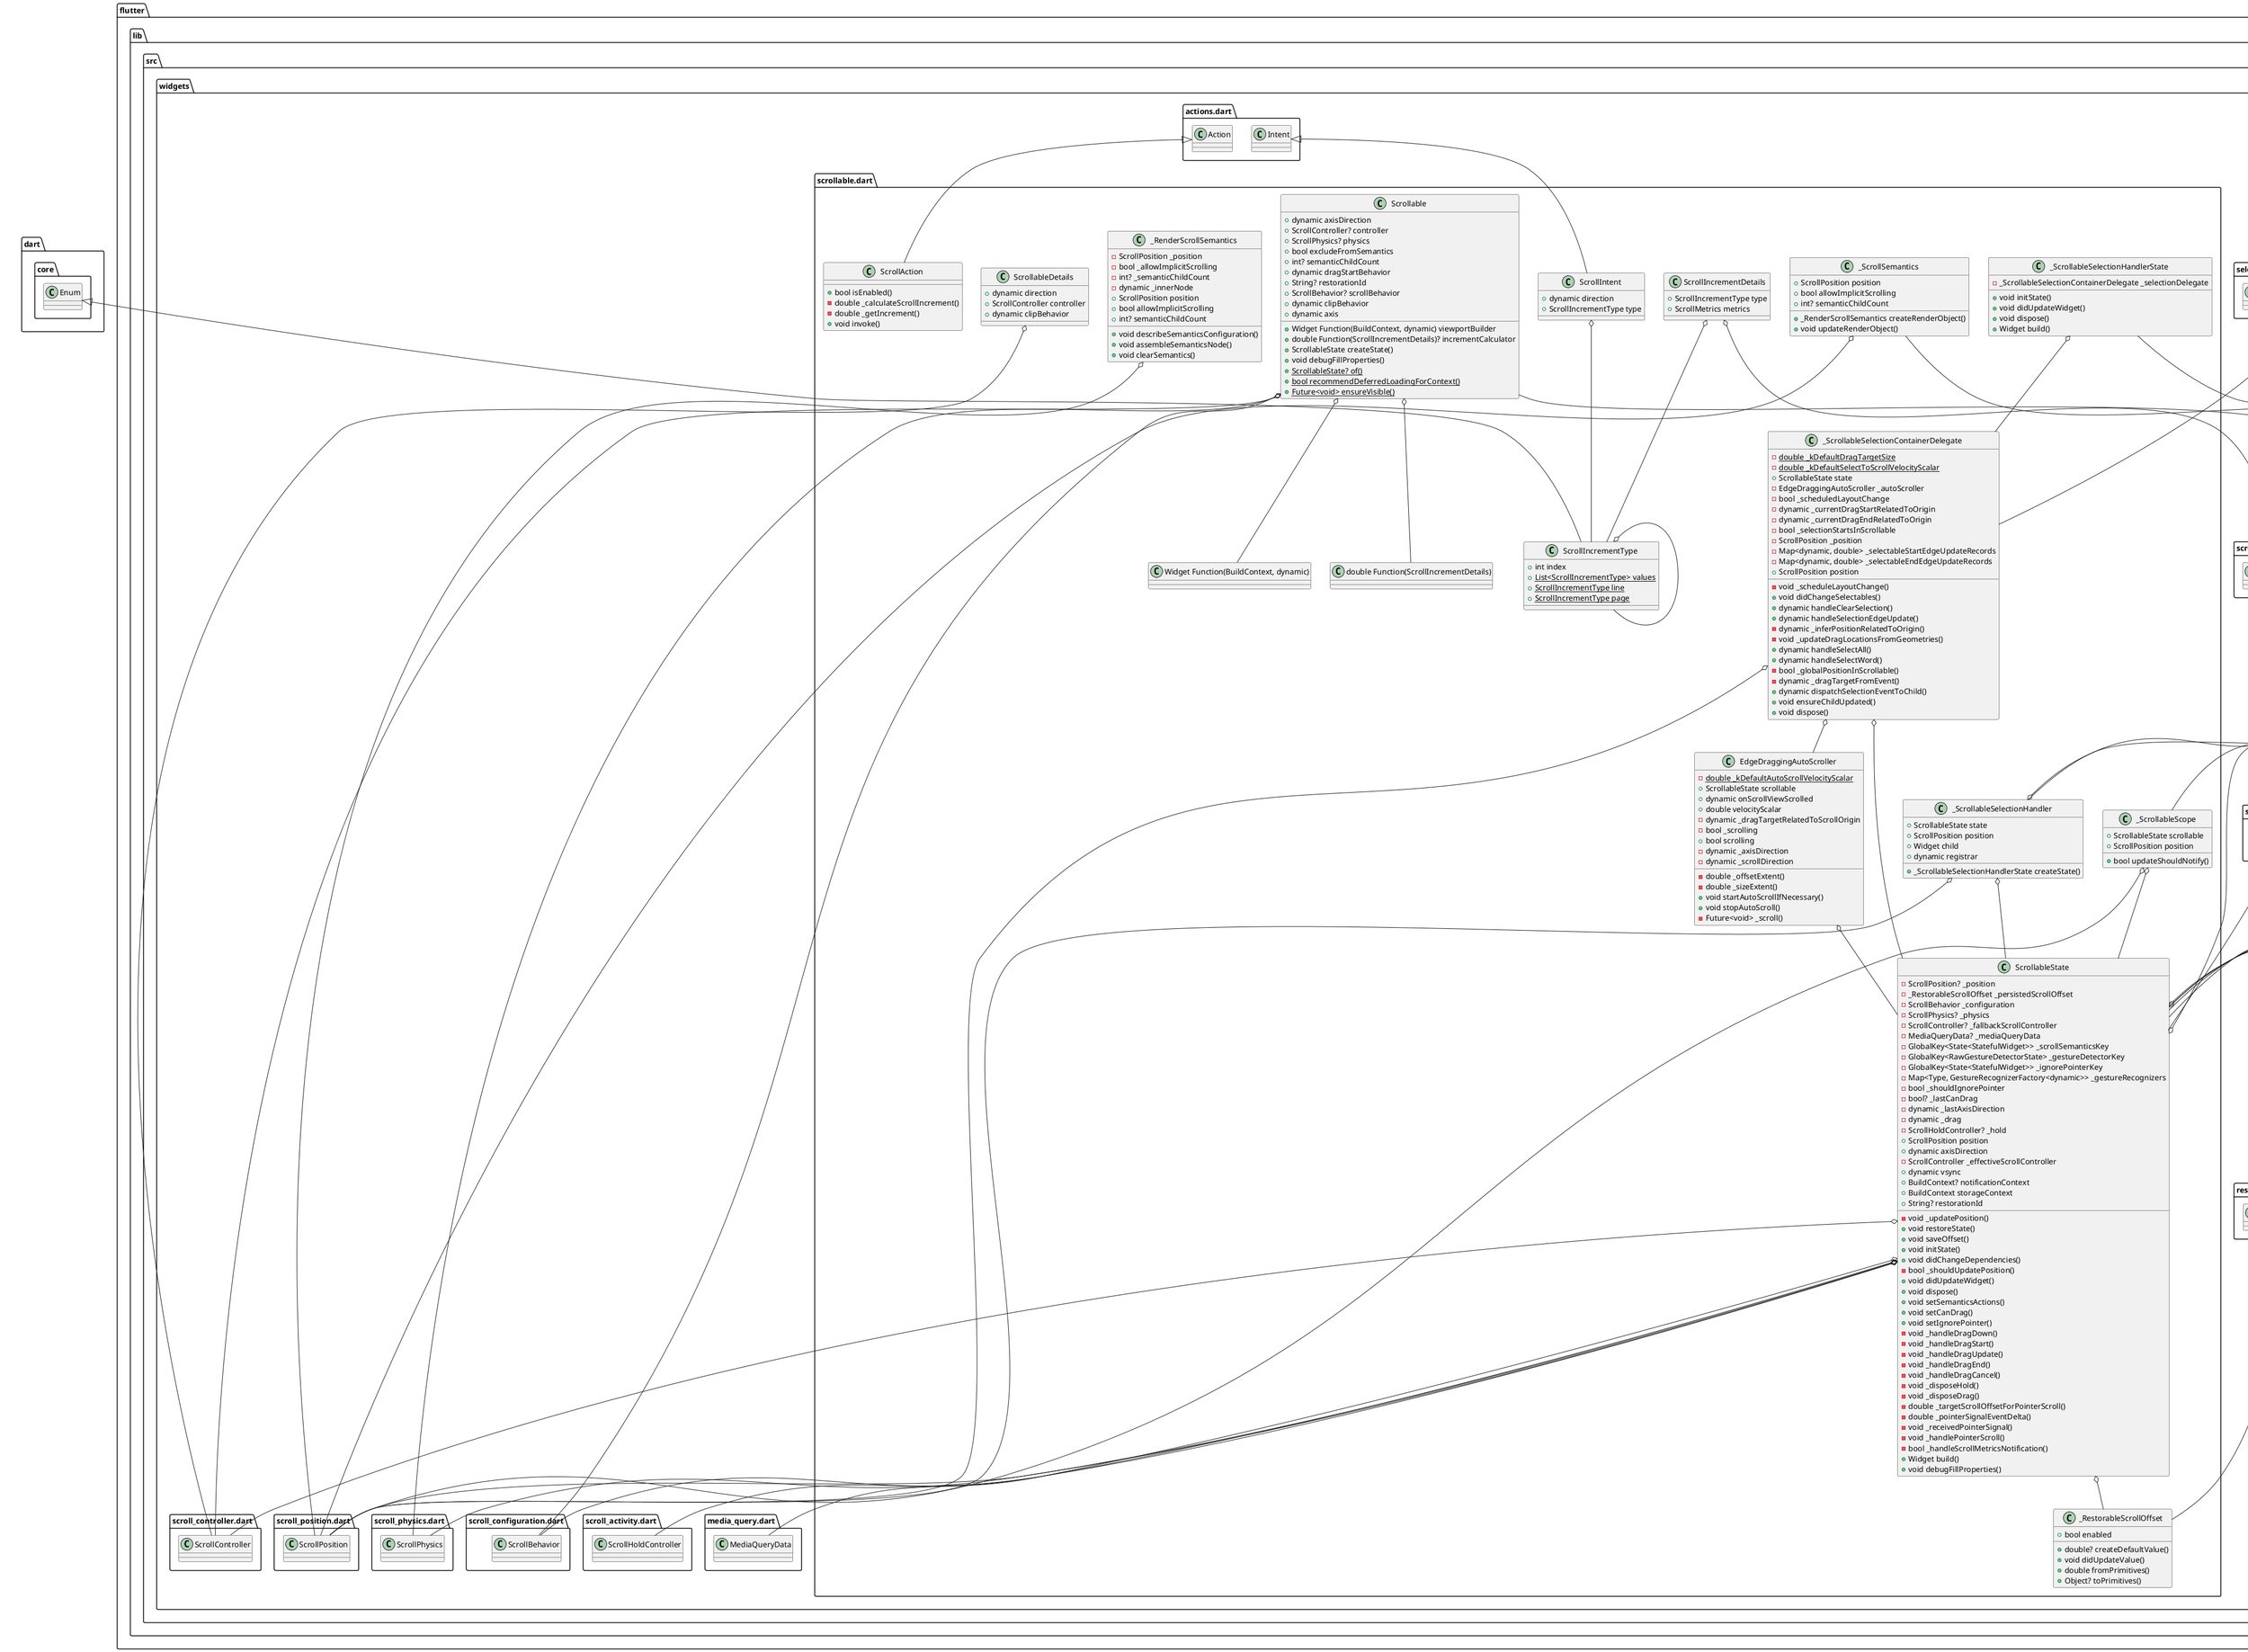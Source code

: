 @startuml
set namespaceSeparator ::

class "flutter::lib::src::widgets::scrollable.dart::Scrollable" {
  +dynamic axisDirection
  +ScrollController? controller
  +ScrollPhysics? physics
  +Widget Function(BuildContext, dynamic) viewportBuilder
  +double Function(ScrollIncrementDetails)? incrementCalculator
  +bool excludeFromSemantics
  +int? semanticChildCount
  +dynamic dragStartBehavior
  +String? restorationId
  +ScrollBehavior? scrollBehavior
  +dynamic clipBehavior
  +dynamic axis
  +ScrollableState createState()
  +void debugFillProperties()
  {static} +ScrollableState? of()
  {static} +bool recommendDeferredLoadingForContext()
  {static} +Future<void> ensureVisible()
}

"flutter::lib::src::widgets::scrollable.dart::Scrollable" o-- "flutter::lib::src::widgets::scroll_controller.dart::ScrollController"
"flutter::lib::src::widgets::scrollable.dart::Scrollable" o-- "flutter::lib::src::widgets::scroll_physics.dart::ScrollPhysics"
"flutter::lib::src::widgets::scrollable.dart::Scrollable" o-- "flutter::lib::src::widgets::scrollable.dart::Widget Function(BuildContext, dynamic)"
"flutter::lib::src::widgets::scrollable.dart::Scrollable" o-- "flutter::lib::src::widgets::scrollable.dart::double Function(ScrollIncrementDetails)"
"flutter::lib::src::widgets::scrollable.dart::Scrollable" o-- "flutter::lib::src::widgets::scroll_configuration.dart::ScrollBehavior"
"flutter::lib::src::widgets::framework.dart::StatefulWidget" <|-- "flutter::lib::src::widgets::scrollable.dart::Scrollable"

class "flutter::lib::src::widgets::scrollable.dart::_ScrollableScope" {
  +ScrollableState scrollable
  +ScrollPosition position
  +bool updateShouldNotify()
}

"flutter::lib::src::widgets::scrollable.dart::_ScrollableScope" o-- "flutter::lib::src::widgets::scrollable.dart::ScrollableState"
"flutter::lib::src::widgets::scrollable.dart::_ScrollableScope" o-- "flutter::lib::src::widgets::scroll_position.dart::ScrollPosition"
"flutter::lib::src::widgets::framework.dart::InheritedWidget" <|-- "flutter::lib::src::widgets::scrollable.dart::_ScrollableScope"

class "flutter::lib::src::widgets::scrollable.dart::ScrollableState" {
  -ScrollPosition? _position
  -_RestorableScrollOffset _persistedScrollOffset
  -ScrollBehavior _configuration
  -ScrollPhysics? _physics
  -ScrollController? _fallbackScrollController
  -MediaQueryData? _mediaQueryData
  -GlobalKey<State<StatefulWidget>> _scrollSemanticsKey
  -GlobalKey<RawGestureDetectorState> _gestureDetectorKey
  -GlobalKey<State<StatefulWidget>> _ignorePointerKey
  -Map<Type, GestureRecognizerFactory<dynamic>> _gestureRecognizers
  -bool _shouldIgnorePointer
  -bool? _lastCanDrag
  -dynamic _lastAxisDirection
  -dynamic _drag
  -ScrollHoldController? _hold
  +ScrollPosition position
  +dynamic axisDirection
  -ScrollController _effectiveScrollController
  +dynamic vsync
  +BuildContext? notificationContext
  +BuildContext storageContext
  +String? restorationId
  -void _updatePosition()
  +void restoreState()
  +void saveOffset()
  +void initState()
  +void didChangeDependencies()
  -bool _shouldUpdatePosition()
  +void didUpdateWidget()
  +void dispose()
  +void setSemanticsActions()
  +void setCanDrag()
  +void setIgnorePointer()
  -void _handleDragDown()
  -void _handleDragStart()
  -void _handleDragUpdate()
  -void _handleDragEnd()
  -void _handleDragCancel()
  -void _disposeHold()
  -void _disposeDrag()
  -double _targetScrollOffsetForPointerScroll()
  -double _pointerSignalEventDelta()
  -void _receivedPointerSignal()
  -void _handlePointerScroll()
  -bool _handleScrollMetricsNotification()
  +Widget build()
  +void debugFillProperties()
}

"flutter::lib::src::widgets::scrollable.dart::ScrollableState" o-- "flutter::lib::src::widgets::scroll_position.dart::ScrollPosition"
"flutter::lib::src::widgets::scrollable.dart::ScrollableState" o-- "flutter::lib::src::widgets::scrollable.dart::_RestorableScrollOffset"
"flutter::lib::src::widgets::scrollable.dart::ScrollableState" o-- "flutter::lib::src::widgets::scroll_configuration.dart::ScrollBehavior"
"flutter::lib::src::widgets::scrollable.dart::ScrollableState" o-- "flutter::lib::src::widgets::scroll_physics.dart::ScrollPhysics"
"flutter::lib::src::widgets::scrollable.dart::ScrollableState" o-- "flutter::lib::src::widgets::scroll_controller.dart::ScrollController"
"flutter::lib::src::widgets::scrollable.dart::ScrollableState" o-- "flutter::lib::src::widgets::media_query.dart::MediaQueryData"
"flutter::lib::src::widgets::scrollable.dart::ScrollableState" o-- "flutter::lib::src::widgets::framework.dart::GlobalKey<State<StatefulWidget>>"
"flutter::lib::src::widgets::scrollable.dart::ScrollableState" o-- "flutter::lib::src::widgets::framework.dart::GlobalKey<RawGestureDetectorState>"
"flutter::lib::src::widgets::scrollable.dart::ScrollableState" o-- "flutter::lib::src::widgets::scroll_activity.dart::ScrollHoldController"
"flutter::lib::src::widgets::scrollable.dart::ScrollableState" o-- "flutter::lib::src::widgets::framework.dart::BuildContext"
"flutter::lib::src::widgets::framework.dart::State" <|-- "flutter::lib::src::widgets::scrollable.dart::ScrollableState"
"flutter::lib::src::widgets::ticker_provider.dart::TickerProviderStateMixin" <|-- "flutter::lib::src::widgets::scrollable.dart::ScrollableState"
"flutter::lib::src::widgets::restoration.dart::RestorationMixin" <|-- "flutter::lib::src::widgets::scrollable.dart::ScrollableState"
"flutter::lib::src::widgets::scroll_context.dart::ScrollContext" <|-- "flutter::lib::src::widgets::scrollable.dart::ScrollableState"

class "flutter::lib::src::widgets::scrollable.dart::_ScrollableSelectionHandler" {
  +ScrollableState state
  +ScrollPosition position
  +Widget child
  +dynamic registrar
  +_ScrollableSelectionHandlerState createState()
}

"flutter::lib::src::widgets::scrollable.dart::_ScrollableSelectionHandler" o-- "flutter::lib::src::widgets::scrollable.dart::ScrollableState"
"flutter::lib::src::widgets::scrollable.dart::_ScrollableSelectionHandler" o-- "flutter::lib::src::widgets::scroll_position.dart::ScrollPosition"
"flutter::lib::src::widgets::scrollable.dart::_ScrollableSelectionHandler" o-- "flutter::lib::src::widgets::framework.dart::Widget"
"flutter::lib::src::widgets::framework.dart::StatefulWidget" <|-- "flutter::lib::src::widgets::scrollable.dart::_ScrollableSelectionHandler"

class "flutter::lib::src::widgets::scrollable.dart::_ScrollableSelectionHandlerState" {
  -_ScrollableSelectionContainerDelegate _selectionDelegate
  +void initState()
  +void didUpdateWidget()
  +void dispose()
  +Widget build()
}

"flutter::lib::src::widgets::scrollable.dart::_ScrollableSelectionHandlerState" o-- "flutter::lib::src::widgets::scrollable.dart::_ScrollableSelectionContainerDelegate"
"flutter::lib::src::widgets::framework.dart::State" <|-- "flutter::lib::src::widgets::scrollable.dart::_ScrollableSelectionHandlerState"

class "flutter::lib::src::widgets::scrollable.dart::EdgeDraggingAutoScroller" {
  {static} -double _kDefaultAutoScrollVelocityScalar
  +ScrollableState scrollable
  +dynamic onScrollViewScrolled
  +double velocityScalar
  -dynamic _dragTargetRelatedToScrollOrigin
  -bool _scrolling
  +bool scrolling
  -dynamic _axisDirection
  -dynamic _scrollDirection
  -double _offsetExtent()
  -double _sizeExtent()
  +void startAutoScrollIfNecessary()
  +void stopAutoScroll()
  -Future<void> _scroll()
}

"flutter::lib::src::widgets::scrollable.dart::EdgeDraggingAutoScroller" o-- "flutter::lib::src::widgets::scrollable.dart::ScrollableState"

class "flutter::lib::src::widgets::scrollable.dart::_ScrollableSelectionContainerDelegate" {
  {static} -double _kDefaultDragTargetSize
  {static} -double _kDefaultSelectToScrollVelocityScalar
  +ScrollableState state
  -EdgeDraggingAutoScroller _autoScroller
  -bool _scheduledLayoutChange
  -dynamic _currentDragStartRelatedToOrigin
  -dynamic _currentDragEndRelatedToOrigin
  -bool _selectionStartsInScrollable
  -ScrollPosition _position
  -Map<dynamic, double> _selectableStartEdgeUpdateRecords
  -Map<dynamic, double> _selectableEndEdgeUpdateRecords
  +ScrollPosition position
  -void _scheduleLayoutChange()
  +void didChangeSelectables()
  +dynamic handleClearSelection()
  +dynamic handleSelectionEdgeUpdate()
  -dynamic _inferPositionRelatedToOrigin()
  -void _updateDragLocationsFromGeometries()
  +dynamic handleSelectAll()
  +dynamic handleSelectWord()
  -bool _globalPositionInScrollable()
  -dynamic _dragTargetFromEvent()
  +dynamic dispatchSelectionEventToChild()
  +void ensureChildUpdated()
  +void dispose()
}

"flutter::lib::src::widgets::scrollable.dart::_ScrollableSelectionContainerDelegate" o-- "flutter::lib::src::widgets::scrollable.dart::ScrollableState"
"flutter::lib::src::widgets::scrollable.dart::_ScrollableSelectionContainerDelegate" o-- "flutter::lib::src::widgets::scrollable.dart::EdgeDraggingAutoScroller"
"flutter::lib::src::widgets::scrollable.dart::_ScrollableSelectionContainerDelegate" o-- "flutter::lib::src::widgets::scroll_position.dart::ScrollPosition"
"flutter::lib::src::widgets::selectable_region.dart::MultiSelectableSelectionContainerDelegate" <|-- "flutter::lib::src::widgets::scrollable.dart::_ScrollableSelectionContainerDelegate"

class "flutter::lib::src::widgets::scrollable.dart::ScrollableDetails" {
  +dynamic direction
  +ScrollController controller
  +dynamic clipBehavior
}

"flutter::lib::src::widgets::scrollable.dart::ScrollableDetails" o-- "flutter::lib::src::widgets::scroll_controller.dart::ScrollController"

class "flutter::lib::src::widgets::scrollable.dart::_ScrollSemantics" {
  +ScrollPosition position
  +bool allowImplicitScrolling
  +int? semanticChildCount
  +_RenderScrollSemantics createRenderObject()
  +void updateRenderObject()
}

"flutter::lib::src::widgets::scrollable.dart::_ScrollSemantics" o-- "flutter::lib::src::widgets::scroll_position.dart::ScrollPosition"
"flutter::lib::src::widgets::framework.dart::SingleChildRenderObjectWidget" <|-- "flutter::lib::src::widgets::scrollable.dart::_ScrollSemantics"

class "flutter::lib::src::widgets::scrollable.dart::_RenderScrollSemantics" {
  -ScrollPosition _position
  -bool _allowImplicitScrolling
  -int? _semanticChildCount
  -dynamic _innerNode
  +ScrollPosition position
  +bool allowImplicitScrolling
  +int? semanticChildCount
  +void describeSemanticsConfiguration()
  +void assembleSemanticsNode()
  +void clearSemantics()
}

"flutter::lib::src::widgets::scrollable.dart::_RenderScrollSemantics" o-- "flutter::lib::src::widgets::scroll_position.dart::ScrollPosition"

class "flutter::lib::src::widgets::scrollable.dart::ScrollIncrementDetails" {
  +ScrollIncrementType type
  +ScrollMetrics metrics
}

"flutter::lib::src::widgets::scrollable.dart::ScrollIncrementDetails" o-- "flutter::lib::src::widgets::scrollable.dart::ScrollIncrementType"
"flutter::lib::src::widgets::scrollable.dart::ScrollIncrementDetails" o-- "flutter::lib::src::widgets::scroll_metrics.dart::ScrollMetrics"

class "flutter::lib::src::widgets::scrollable.dart::ScrollIntent" {
  +dynamic direction
  +ScrollIncrementType type
}

"flutter::lib::src::widgets::scrollable.dart::ScrollIntent" o-- "flutter::lib::src::widgets::scrollable.dart::ScrollIncrementType"
"flutter::lib::src::widgets::actions.dart::Intent" <|-- "flutter::lib::src::widgets::scrollable.dart::ScrollIntent"

class "flutter::lib::src::widgets::scrollable.dart::ScrollAction" {
  +bool isEnabled()
  -double _calculateScrollIncrement()
  -double _getIncrement()
  +void invoke()
}

"flutter::lib::src::widgets::actions.dart::Action" <|-- "flutter::lib::src::widgets::scrollable.dart::ScrollAction"

class "flutter::lib::src::widgets::scrollable.dart::_RestorableScrollOffset" {
  +bool enabled
  +double? createDefaultValue()
  +void didUpdateValue()
  +double fromPrimitives()
  +Object? toPrimitives()
}

"flutter::lib::src::widgets::restoration_properties.dart::RestorableValue" <|-- "flutter::lib::src::widgets::scrollable.dart::_RestorableScrollOffset"

class "flutter::lib::src::widgets::scrollable.dart::ScrollIncrementType" {
  +int index
  {static} +List<ScrollIncrementType> values
  {static} +ScrollIncrementType line
  {static} +ScrollIncrementType page
}

"flutter::lib::src::widgets::scrollable.dart::ScrollIncrementType" o-- "flutter::lib::src::widgets::scrollable.dart::ScrollIncrementType"
"dart::core::Enum" <|-- "flutter::lib::src::widgets::scrollable.dart::ScrollIncrementType"


@enduml